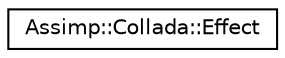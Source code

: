 digraph "Graphical Class Hierarchy"
{
  edge [fontname="Helvetica",fontsize="10",labelfontname="Helvetica",labelfontsize="10"];
  node [fontname="Helvetica",fontsize="10",shape=record];
  rankdir="LR";
  Node1 [label="Assimp::Collada::Effect",height=0.2,width=0.4,color="black", fillcolor="white", style="filled",URL="$struct_assimp_1_1_collada_1_1_effect.html"];
}
